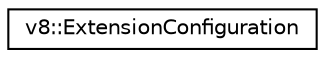 digraph "Graphical Class Hierarchy"
{
  edge [fontname="Helvetica",fontsize="10",labelfontname="Helvetica",labelfontsize="10"];
  node [fontname="Helvetica",fontsize="10",shape=record];
  rankdir="LR";
  Node1 [label="v8::ExtensionConfiguration",height=0.2,width=0.4,color="black", fillcolor="white", style="filled",URL="$classv8_1_1ExtensionConfiguration.html"];
}
